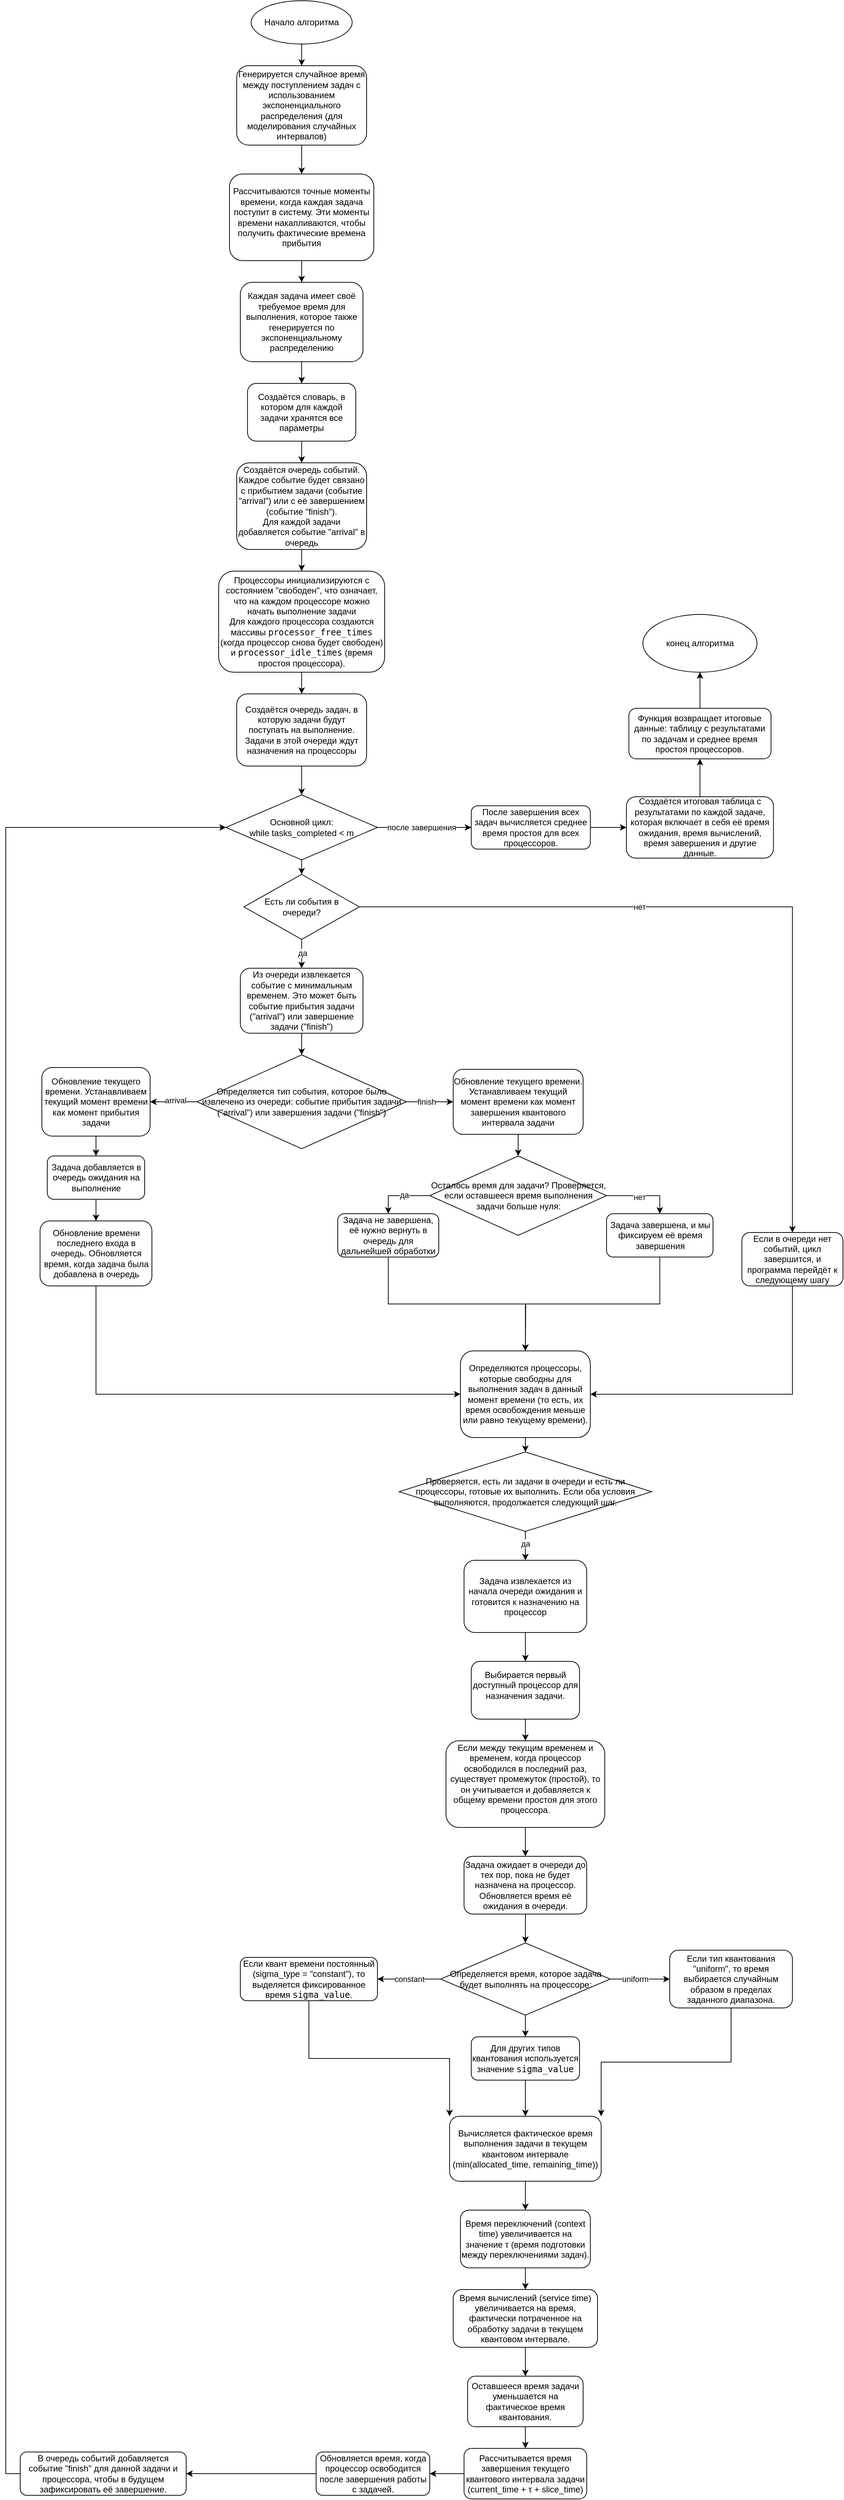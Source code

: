 <mxfile version="26.0.11">
  <diagram name="Страница — 1" id="GBrO1fMy4S7-2p9mx5GE">
    <mxGraphModel dx="2259" dy="822" grid="1" gridSize="10" guides="1" tooltips="1" connect="1" arrows="1" fold="1" page="1" pageScale="1" pageWidth="827" pageHeight="1169" math="0" shadow="0">
      <root>
        <mxCell id="0" />
        <mxCell id="1" parent="0" />
        <mxCell id="3FFpKMN7CzBTacpiuhmd-43" style="edgeStyle=orthogonalEdgeStyle;rounded=0;orthogonalLoop=1;jettySize=auto;html=1;exitX=0.5;exitY=1;exitDx=0;exitDy=0;" edge="1" parent="1" source="3FFpKMN7CzBTacpiuhmd-2" target="3FFpKMN7CzBTacpiuhmd-44">
          <mxGeometry relative="1" as="geometry">
            <mxPoint x="330" y="120" as="targetPoint" />
          </mxGeometry>
        </mxCell>
        <mxCell id="3FFpKMN7CzBTacpiuhmd-2" value="Начало алгоритма" style="ellipse;whiteSpace=wrap;html=1;" vertex="1" parent="1">
          <mxGeometry x="260" y="30" width="140" height="60" as="geometry" />
        </mxCell>
        <mxCell id="3FFpKMN7CzBTacpiuhmd-45" style="edgeStyle=orthogonalEdgeStyle;rounded=0;orthogonalLoop=1;jettySize=auto;html=1;exitX=0.5;exitY=1;exitDx=0;exitDy=0;" edge="1" parent="1" source="3FFpKMN7CzBTacpiuhmd-44" target="3FFpKMN7CzBTacpiuhmd-46">
          <mxGeometry relative="1" as="geometry">
            <mxPoint x="330" y="260" as="targetPoint" />
          </mxGeometry>
        </mxCell>
        <mxCell id="3FFpKMN7CzBTacpiuhmd-44" value="Генерируется случайное время между поступлением задач с использованием экспоненциального распределения (для моделирования случайных интервалов)" style="rounded=1;whiteSpace=wrap;html=1;" vertex="1" parent="1">
          <mxGeometry x="240" y="120" width="180" height="110" as="geometry" />
        </mxCell>
        <mxCell id="3FFpKMN7CzBTacpiuhmd-47" style="edgeStyle=orthogonalEdgeStyle;rounded=0;orthogonalLoop=1;jettySize=auto;html=1;exitX=0.5;exitY=1;exitDx=0;exitDy=0;" edge="1" parent="1" source="3FFpKMN7CzBTacpiuhmd-46" target="3FFpKMN7CzBTacpiuhmd-48">
          <mxGeometry relative="1" as="geometry">
            <mxPoint x="330" y="420" as="targetPoint" />
          </mxGeometry>
        </mxCell>
        <mxCell id="3FFpKMN7CzBTacpiuhmd-46" value="&lt;br&gt;Рассчитываются точные моменты времени, когда каждая задача поступит в систему. Эти моменты времени накапливаются, чтобы получить фактические времена прибытия&lt;div&gt;&lt;br/&gt;&lt;/div&gt;" style="rounded=1;whiteSpace=wrap;html=1;" vertex="1" parent="1">
          <mxGeometry x="230" y="270" width="200" height="120" as="geometry" />
        </mxCell>
        <mxCell id="3FFpKMN7CzBTacpiuhmd-49" style="edgeStyle=orthogonalEdgeStyle;rounded=0;orthogonalLoop=1;jettySize=auto;html=1;exitX=0.5;exitY=1;exitDx=0;exitDy=0;" edge="1" parent="1" source="3FFpKMN7CzBTacpiuhmd-48" target="3FFpKMN7CzBTacpiuhmd-50">
          <mxGeometry relative="1" as="geometry">
            <mxPoint x="330" y="560" as="targetPoint" />
          </mxGeometry>
        </mxCell>
        <mxCell id="3FFpKMN7CzBTacpiuhmd-48" value="Каждая задача имеет своё требуемое время для выполнения, которое также генерируется по экспоненциальному распределению" style="rounded=1;whiteSpace=wrap;html=1;" vertex="1" parent="1">
          <mxGeometry x="245" y="420" width="170" height="110" as="geometry" />
        </mxCell>
        <mxCell id="3FFpKMN7CzBTacpiuhmd-51" style="edgeStyle=orthogonalEdgeStyle;rounded=0;orthogonalLoop=1;jettySize=auto;html=1;" edge="1" parent="1" source="3FFpKMN7CzBTacpiuhmd-50">
          <mxGeometry relative="1" as="geometry">
            <mxPoint x="330" y="670" as="targetPoint" />
          </mxGeometry>
        </mxCell>
        <mxCell id="3FFpKMN7CzBTacpiuhmd-50" value="Создаётся словарь, в котором для каждой задачи хранятся все параметры" style="rounded=1;whiteSpace=wrap;html=1;" vertex="1" parent="1">
          <mxGeometry x="255" y="560" width="150" height="80" as="geometry" />
        </mxCell>
        <mxCell id="3FFpKMN7CzBTacpiuhmd-53" style="edgeStyle=orthogonalEdgeStyle;rounded=0;orthogonalLoop=1;jettySize=auto;html=1;exitX=0.5;exitY=1;exitDx=0;exitDy=0;" edge="1" parent="1" source="3FFpKMN7CzBTacpiuhmd-52" target="3FFpKMN7CzBTacpiuhmd-54">
          <mxGeometry relative="1" as="geometry">
            <mxPoint x="330" y="820" as="targetPoint" />
          </mxGeometry>
        </mxCell>
        <mxCell id="3FFpKMN7CzBTacpiuhmd-52" value="&lt;div&gt;Создаётся очередь событий. Каждое событие будет связано с прибытием задачи (событие &quot;arrival&quot;) или с её завершением (событие &quot;finish&quot;).&lt;/div&gt;&lt;div&gt;Для каждой задачи добавляется событие &quot;arrival&quot; в очередь&lt;/div&gt;" style="rounded=1;whiteSpace=wrap;html=1;" vertex="1" parent="1">
          <mxGeometry x="240" y="670" width="180" height="120" as="geometry" />
        </mxCell>
        <mxCell id="3FFpKMN7CzBTacpiuhmd-55" style="edgeStyle=orthogonalEdgeStyle;rounded=0;orthogonalLoop=1;jettySize=auto;html=1;exitX=0.5;exitY=1;exitDx=0;exitDy=0;" edge="1" parent="1" source="3FFpKMN7CzBTacpiuhmd-54" target="3FFpKMN7CzBTacpiuhmd-56">
          <mxGeometry relative="1" as="geometry">
            <mxPoint x="330" y="990" as="targetPoint" />
          </mxGeometry>
        </mxCell>
        <mxCell id="3FFpKMN7CzBTacpiuhmd-54" value="&lt;div&gt;Процессоры инициализируются с состоянием &quot;свободен&quot;, что означает, что на каждом процессоре можно начать выполнение задачи&lt;/div&gt;&lt;div&gt;Для каждого процессора создаются массивы &lt;code&gt;processor_free_times&lt;/code&gt; (когда процессор снова будет свободен) и &lt;code&gt;processor_idle_times&lt;/code&gt; (время простоя процессора).&lt;/div&gt;" style="rounded=1;whiteSpace=wrap;html=1;" vertex="1" parent="1">
          <mxGeometry x="215" y="820" width="230" height="140" as="geometry" />
        </mxCell>
        <mxCell id="3FFpKMN7CzBTacpiuhmd-57" style="edgeStyle=orthogonalEdgeStyle;rounded=0;orthogonalLoop=1;jettySize=auto;html=1;exitX=0.5;exitY=1;exitDx=0;exitDy=0;" edge="1" parent="1" source="3FFpKMN7CzBTacpiuhmd-56" target="3FFpKMN7CzBTacpiuhmd-58">
          <mxGeometry relative="1" as="geometry">
            <mxPoint x="330" y="1110" as="targetPoint" />
          </mxGeometry>
        </mxCell>
        <mxCell id="3FFpKMN7CzBTacpiuhmd-56" value="Создаётся очередь задач, в которую задачи будут поступать на выполнение. Задачи в этой очереди ждут назначения на процессоры" style="rounded=1;whiteSpace=wrap;html=1;" vertex="1" parent="1">
          <mxGeometry x="240" y="990" width="180" height="100" as="geometry" />
        </mxCell>
        <mxCell id="3FFpKMN7CzBTacpiuhmd-59" style="edgeStyle=orthogonalEdgeStyle;rounded=0;orthogonalLoop=1;jettySize=auto;html=1;exitX=0.5;exitY=1;exitDx=0;exitDy=0;" edge="1" parent="1" source="3FFpKMN7CzBTacpiuhmd-58" target="3FFpKMN7CzBTacpiuhmd-60">
          <mxGeometry relative="1" as="geometry">
            <mxPoint x="330" y="1250" as="targetPoint" />
          </mxGeometry>
        </mxCell>
        <mxCell id="3FFpKMN7CzBTacpiuhmd-134" style="edgeStyle=orthogonalEdgeStyle;rounded=0;orthogonalLoop=1;jettySize=auto;html=1;exitX=1;exitY=0.5;exitDx=0;exitDy=0;" edge="1" parent="1" source="3FFpKMN7CzBTacpiuhmd-58" target="3FFpKMN7CzBTacpiuhmd-136">
          <mxGeometry relative="1" as="geometry">
            <mxPoint x="610" y="1175" as="targetPoint" />
          </mxGeometry>
        </mxCell>
        <mxCell id="3FFpKMN7CzBTacpiuhmd-135" value="после завершения" style="edgeLabel;html=1;align=center;verticalAlign=middle;resizable=0;points=[];" vertex="1" connectable="0" parent="3FFpKMN7CzBTacpiuhmd-134">
          <mxGeometry x="-0.066" relative="1" as="geometry">
            <mxPoint as="offset" />
          </mxGeometry>
        </mxCell>
        <mxCell id="3FFpKMN7CzBTacpiuhmd-58" value="&lt;div&gt;Основной цикл:&lt;/div&gt;&lt;div&gt;while tasks_completed &amp;lt; m&lt;/div&gt;" style="rhombus;whiteSpace=wrap;html=1;" vertex="1" parent="1">
          <mxGeometry x="225" y="1130" width="210" height="90" as="geometry" />
        </mxCell>
        <mxCell id="3FFpKMN7CzBTacpiuhmd-61" style="edgeStyle=orthogonalEdgeStyle;rounded=0;orthogonalLoop=1;jettySize=auto;html=1;exitX=0.5;exitY=1;exitDx=0;exitDy=0;" edge="1" parent="1" source="3FFpKMN7CzBTacpiuhmd-60">
          <mxGeometry relative="1" as="geometry">
            <mxPoint x="330" y="1370" as="targetPoint" />
          </mxGeometry>
        </mxCell>
        <mxCell id="3FFpKMN7CzBTacpiuhmd-62" value="да" style="edgeLabel;html=1;align=center;verticalAlign=middle;resizable=0;points=[];" vertex="1" connectable="0" parent="3FFpKMN7CzBTacpiuhmd-61">
          <mxGeometry x="-0.062" y="1" relative="1" as="geometry">
            <mxPoint as="offset" />
          </mxGeometry>
        </mxCell>
        <mxCell id="3FFpKMN7CzBTacpiuhmd-85" style="edgeStyle=orthogonalEdgeStyle;rounded=0;orthogonalLoop=1;jettySize=auto;html=1;exitX=1;exitY=0.5;exitDx=0;exitDy=0;" edge="1" parent="1" source="3FFpKMN7CzBTacpiuhmd-60" target="3FFpKMN7CzBTacpiuhmd-87">
          <mxGeometry relative="1" as="geometry">
            <mxPoint x="1000" y="1766" as="targetPoint" />
          </mxGeometry>
        </mxCell>
        <mxCell id="3FFpKMN7CzBTacpiuhmd-86" value="нет" style="edgeLabel;html=1;align=center;verticalAlign=middle;resizable=0;points=[];" vertex="1" connectable="0" parent="3FFpKMN7CzBTacpiuhmd-85">
          <mxGeometry x="-0.263" relative="1" as="geometry">
            <mxPoint as="offset" />
          </mxGeometry>
        </mxCell>
        <mxCell id="3FFpKMN7CzBTacpiuhmd-60" value="Есть ли события в очереди?" style="rhombus;whiteSpace=wrap;html=1;" vertex="1" parent="1">
          <mxGeometry x="250" y="1240" width="160" height="90" as="geometry" />
        </mxCell>
        <mxCell id="3FFpKMN7CzBTacpiuhmd-64" style="edgeStyle=orthogonalEdgeStyle;rounded=0;orthogonalLoop=1;jettySize=auto;html=1;exitX=0.5;exitY=1;exitDx=0;exitDy=0;" edge="1" parent="1" source="3FFpKMN7CzBTacpiuhmd-63" target="3FFpKMN7CzBTacpiuhmd-65">
          <mxGeometry relative="1" as="geometry">
            <mxPoint x="330" y="1500" as="targetPoint" />
          </mxGeometry>
        </mxCell>
        <mxCell id="3FFpKMN7CzBTacpiuhmd-63" value="Из очереди извлекается событие с минимальным временем. Это может быть событие прибытия задачи (&quot;arrival&quot;) или завершение задачи (&quot;finish&quot;)" style="rounded=1;whiteSpace=wrap;html=1;" vertex="1" parent="1">
          <mxGeometry x="245" y="1370" width="170" height="90" as="geometry" />
        </mxCell>
        <mxCell id="3FFpKMN7CzBTacpiuhmd-66" style="edgeStyle=orthogonalEdgeStyle;rounded=0;orthogonalLoop=1;jettySize=auto;html=1;exitX=0;exitY=0.5;exitDx=0;exitDy=0;" edge="1" parent="1" source="3FFpKMN7CzBTacpiuhmd-65" target="3FFpKMN7CzBTacpiuhmd-70">
          <mxGeometry relative="1" as="geometry">
            <mxPoint x="100" y="1555" as="targetPoint" />
          </mxGeometry>
        </mxCell>
        <mxCell id="3FFpKMN7CzBTacpiuhmd-67" value="arrival" style="edgeLabel;html=1;align=center;verticalAlign=middle;resizable=0;points=[];" vertex="1" connectable="0" parent="3FFpKMN7CzBTacpiuhmd-66">
          <mxGeometry x="-0.018" y="-1" relative="1" as="geometry">
            <mxPoint x="2" y="-1" as="offset" />
          </mxGeometry>
        </mxCell>
        <mxCell id="3FFpKMN7CzBTacpiuhmd-68" style="edgeStyle=orthogonalEdgeStyle;rounded=0;orthogonalLoop=1;jettySize=auto;html=1;exitX=1;exitY=0.5;exitDx=0;exitDy=0;" edge="1" parent="1" source="3FFpKMN7CzBTacpiuhmd-65" target="3FFpKMN7CzBTacpiuhmd-75">
          <mxGeometry relative="1" as="geometry">
            <mxPoint x="560" y="1555" as="targetPoint" />
          </mxGeometry>
        </mxCell>
        <mxCell id="3FFpKMN7CzBTacpiuhmd-69" value="finish" style="edgeLabel;html=1;align=center;verticalAlign=middle;resizable=0;points=[];" vertex="1" connectable="0" parent="3FFpKMN7CzBTacpiuhmd-68">
          <mxGeometry x="-0.135" relative="1" as="geometry">
            <mxPoint as="offset" />
          </mxGeometry>
        </mxCell>
        <mxCell id="3FFpKMN7CzBTacpiuhmd-65" value="Определяется тип события, которое было извлечено из очереди: событие прибытия задачи (&quot;arrival&quot;) или завершения задачи (&quot;finish&quot;)" style="rhombus;whiteSpace=wrap;html=1;" vertex="1" parent="1">
          <mxGeometry x="185" y="1490" width="290" height="130" as="geometry" />
        </mxCell>
        <mxCell id="3FFpKMN7CzBTacpiuhmd-71" style="edgeStyle=orthogonalEdgeStyle;rounded=0;orthogonalLoop=1;jettySize=auto;html=1;" edge="1" parent="1" source="3FFpKMN7CzBTacpiuhmd-70" target="3FFpKMN7CzBTacpiuhmd-72">
          <mxGeometry relative="1" as="geometry">
            <mxPoint x="45" y="1640" as="targetPoint" />
          </mxGeometry>
        </mxCell>
        <mxCell id="3FFpKMN7CzBTacpiuhmd-70" value="Обновление текущего времени. Устанавливаем текущий момент времени как момент прибытия задачи" style="rounded=1;whiteSpace=wrap;html=1;" vertex="1" parent="1">
          <mxGeometry x="-30" y="1507.5" width="150" height="95" as="geometry" />
        </mxCell>
        <mxCell id="3FFpKMN7CzBTacpiuhmd-73" style="edgeStyle=orthogonalEdgeStyle;rounded=0;orthogonalLoop=1;jettySize=auto;html=1;exitX=0.5;exitY=1;exitDx=0;exitDy=0;" edge="1" parent="1" source="3FFpKMN7CzBTacpiuhmd-72" target="3FFpKMN7CzBTacpiuhmd-74">
          <mxGeometry relative="1" as="geometry">
            <mxPoint x="45" y="1720" as="targetPoint" />
          </mxGeometry>
        </mxCell>
        <mxCell id="3FFpKMN7CzBTacpiuhmd-72" value="Задача добавляется в очередь ожидания на выполнение" style="rounded=1;whiteSpace=wrap;html=1;" vertex="1" parent="1">
          <mxGeometry x="-22.5" y="1630" width="135" height="60" as="geometry" />
        </mxCell>
        <mxCell id="3FFpKMN7CzBTacpiuhmd-91" style="edgeStyle=orthogonalEdgeStyle;rounded=0;orthogonalLoop=1;jettySize=auto;html=1;exitX=0.5;exitY=1;exitDx=0;exitDy=0;entryX=0;entryY=0.5;entryDx=0;entryDy=0;" edge="1" parent="1" source="3FFpKMN7CzBTacpiuhmd-74" target="3FFpKMN7CzBTacpiuhmd-90">
          <mxGeometry relative="1" as="geometry" />
        </mxCell>
        <mxCell id="3FFpKMN7CzBTacpiuhmd-74" value="Обновление времени последнего входа в очередь. Обновляется время, когда задача была добавлена в очередь" style="rounded=1;whiteSpace=wrap;html=1;" vertex="1" parent="1">
          <mxGeometry x="-32.5" y="1720" width="155" height="90" as="geometry" />
        </mxCell>
        <mxCell id="3FFpKMN7CzBTacpiuhmd-76" style="edgeStyle=orthogonalEdgeStyle;rounded=0;orthogonalLoop=1;jettySize=auto;html=1;exitX=0.5;exitY=1;exitDx=0;exitDy=0;" edge="1" parent="1" source="3FFpKMN7CzBTacpiuhmd-75">
          <mxGeometry relative="1" as="geometry">
            <mxPoint x="630" y="1630" as="targetPoint" />
          </mxGeometry>
        </mxCell>
        <mxCell id="3FFpKMN7CzBTacpiuhmd-75" value="Обновление текущего времени. Устанавливаем текущий момент времени как момент завершения квантового интервала задачи" style="rounded=1;whiteSpace=wrap;html=1;" vertex="1" parent="1">
          <mxGeometry x="540" y="1510" width="180" height="90" as="geometry" />
        </mxCell>
        <mxCell id="3FFpKMN7CzBTacpiuhmd-79" style="edgeStyle=orthogonalEdgeStyle;rounded=0;orthogonalLoop=1;jettySize=auto;html=1;exitX=0;exitY=0.5;exitDx=0;exitDy=0;" edge="1" parent="1" source="3FFpKMN7CzBTacpiuhmd-78" target="3FFpKMN7CzBTacpiuhmd-83">
          <mxGeometry relative="1" as="geometry">
            <mxPoint x="480" y="1740" as="targetPoint" />
          </mxGeometry>
        </mxCell>
        <mxCell id="3FFpKMN7CzBTacpiuhmd-80" value="да" style="edgeLabel;html=1;align=center;verticalAlign=middle;resizable=0;points=[];" vertex="1" connectable="0" parent="3FFpKMN7CzBTacpiuhmd-79">
          <mxGeometry x="-0.141" y="-1" relative="1" as="geometry">
            <mxPoint as="offset" />
          </mxGeometry>
        </mxCell>
        <mxCell id="3FFpKMN7CzBTacpiuhmd-81" style="edgeStyle=orthogonalEdgeStyle;rounded=0;orthogonalLoop=1;jettySize=auto;html=1;exitX=1;exitY=0.5;exitDx=0;exitDy=0;" edge="1" parent="1" source="3FFpKMN7CzBTacpiuhmd-78" target="3FFpKMN7CzBTacpiuhmd-84">
          <mxGeometry relative="1" as="geometry">
            <mxPoint x="820" y="1685" as="targetPoint" />
          </mxGeometry>
        </mxCell>
        <mxCell id="3FFpKMN7CzBTacpiuhmd-82" value="нет" style="edgeLabel;html=1;align=center;verticalAlign=middle;resizable=0;points=[];" vertex="1" connectable="0" parent="3FFpKMN7CzBTacpiuhmd-81">
          <mxGeometry x="-0.103" y="-2" relative="1" as="geometry">
            <mxPoint x="1" as="offset" />
          </mxGeometry>
        </mxCell>
        <mxCell id="3FFpKMN7CzBTacpiuhmd-78" value="Осталось время для задачи? Проверяется, если оставшееся время выполнения задачи больше нуля:" style="rhombus;whiteSpace=wrap;html=1;" vertex="1" parent="1">
          <mxGeometry x="507.5" y="1630" width="245" height="110" as="geometry" />
        </mxCell>
        <mxCell id="3FFpKMN7CzBTacpiuhmd-88" style="edgeStyle=orthogonalEdgeStyle;rounded=0;orthogonalLoop=1;jettySize=auto;html=1;exitX=0.5;exitY=1;exitDx=0;exitDy=0;" edge="1" parent="1" source="3FFpKMN7CzBTacpiuhmd-83">
          <mxGeometry relative="1" as="geometry">
            <mxPoint x="640" y="1900" as="targetPoint" />
          </mxGeometry>
        </mxCell>
        <mxCell id="3FFpKMN7CzBTacpiuhmd-83" value="Задача не завершена, её нужно вернуть в очередь для дальнейшей обработки" style="rounded=1;whiteSpace=wrap;html=1;" vertex="1" parent="1">
          <mxGeometry x="380" y="1710" width="140" height="60" as="geometry" />
        </mxCell>
        <mxCell id="3FFpKMN7CzBTacpiuhmd-89" style="edgeStyle=orthogonalEdgeStyle;rounded=0;orthogonalLoop=1;jettySize=auto;html=1;exitX=0.5;exitY=1;exitDx=0;exitDy=0;" edge="1" parent="1" source="3FFpKMN7CzBTacpiuhmd-84" target="3FFpKMN7CzBTacpiuhmd-90">
          <mxGeometry relative="1" as="geometry">
            <mxPoint x="640" y="1900" as="targetPoint" />
          </mxGeometry>
        </mxCell>
        <mxCell id="3FFpKMN7CzBTacpiuhmd-84" value="Задача завершена, и мы фиксируем её время завершения" style="rounded=1;whiteSpace=wrap;html=1;" vertex="1" parent="1">
          <mxGeometry x="752.5" y="1710" width="147.5" height="60" as="geometry" />
        </mxCell>
        <mxCell id="3FFpKMN7CzBTacpiuhmd-92" style="edgeStyle=orthogonalEdgeStyle;rounded=0;orthogonalLoop=1;jettySize=auto;html=1;exitX=0.5;exitY=1;exitDx=0;exitDy=0;entryX=1;entryY=0.5;entryDx=0;entryDy=0;" edge="1" parent="1" source="3FFpKMN7CzBTacpiuhmd-87" target="3FFpKMN7CzBTacpiuhmd-90">
          <mxGeometry relative="1" as="geometry" />
        </mxCell>
        <mxCell id="3FFpKMN7CzBTacpiuhmd-87" value="Если в очереди нет событий, цикл завершится, и программа перейдёт к следующему шагу" style="rounded=1;whiteSpace=wrap;html=1;" vertex="1" parent="1">
          <mxGeometry x="940" y="1736" width="140" height="74" as="geometry" />
        </mxCell>
        <mxCell id="3FFpKMN7CzBTacpiuhmd-93" style="edgeStyle=orthogonalEdgeStyle;rounded=0;orthogonalLoop=1;jettySize=auto;html=1;exitX=0.5;exitY=1;exitDx=0;exitDy=0;" edge="1" parent="1" source="3FFpKMN7CzBTacpiuhmd-90">
          <mxGeometry relative="1" as="geometry">
            <mxPoint x="640" y="2040" as="targetPoint" />
          </mxGeometry>
        </mxCell>
        <mxCell id="3FFpKMN7CzBTacpiuhmd-90" value="Определяются процессоры, которые свободны для выполнения задач в данный момент времени (то есть, их время освобождения меньше или равно текущему времени)." style="rounded=1;whiteSpace=wrap;html=1;" vertex="1" parent="1">
          <mxGeometry x="550" y="1900" width="180" height="120" as="geometry" />
        </mxCell>
        <mxCell id="3FFpKMN7CzBTacpiuhmd-96" style="edgeStyle=orthogonalEdgeStyle;rounded=0;orthogonalLoop=1;jettySize=auto;html=1;exitX=0.5;exitY=1;exitDx=0;exitDy=0;" edge="1" parent="1" source="3FFpKMN7CzBTacpiuhmd-95" target="3FFpKMN7CzBTacpiuhmd-98">
          <mxGeometry relative="1" as="geometry">
            <mxPoint x="640" y="2200" as="targetPoint" />
          </mxGeometry>
        </mxCell>
        <mxCell id="3FFpKMN7CzBTacpiuhmd-97" value="да" style="edgeLabel;html=1;align=center;verticalAlign=middle;resizable=0;points=[];" vertex="1" connectable="0" parent="3FFpKMN7CzBTacpiuhmd-96">
          <mxGeometry x="-0.168" relative="1" as="geometry">
            <mxPoint as="offset" />
          </mxGeometry>
        </mxCell>
        <mxCell id="3FFpKMN7CzBTacpiuhmd-95" value="Проверяется, есть ли задачи в очереди и есть ли процессоры, готовые их выполнить. Если оба условия выполняются, продолжается следующий шаг." style="rhombus;whiteSpace=wrap;html=1;" vertex="1" parent="1">
          <mxGeometry x="465" y="2040" width="350" height="110" as="geometry" />
        </mxCell>
        <mxCell id="3FFpKMN7CzBTacpiuhmd-99" style="edgeStyle=orthogonalEdgeStyle;rounded=0;orthogonalLoop=1;jettySize=auto;html=1;exitX=0.5;exitY=1;exitDx=0;exitDy=0;" edge="1" parent="1" source="3FFpKMN7CzBTacpiuhmd-98" target="3FFpKMN7CzBTacpiuhmd-100">
          <mxGeometry relative="1" as="geometry">
            <mxPoint x="640" y="2320" as="targetPoint" />
          </mxGeometry>
        </mxCell>
        <mxCell id="3FFpKMN7CzBTacpiuhmd-98" value="Задача извлекается из начала очереди ожидания и готовится к назначению на процессор" style="rounded=1;whiteSpace=wrap;html=1;" vertex="1" parent="1">
          <mxGeometry x="555" y="2190" width="170" height="100" as="geometry" />
        </mxCell>
        <mxCell id="3FFpKMN7CzBTacpiuhmd-101" style="edgeStyle=orthogonalEdgeStyle;rounded=0;orthogonalLoop=1;jettySize=auto;html=1;exitX=0.5;exitY=1;exitDx=0;exitDy=0;" edge="1" parent="1" source="3FFpKMN7CzBTacpiuhmd-100" target="3FFpKMN7CzBTacpiuhmd-102">
          <mxGeometry relative="1" as="geometry">
            <mxPoint x="640" y="2440" as="targetPoint" />
          </mxGeometry>
        </mxCell>
        <mxCell id="3FFpKMN7CzBTacpiuhmd-100" value="&#xa;Выбирается первый доступный процессор для назначения задачи.&#xa;&#xa;" style="rounded=1;whiteSpace=wrap;html=1;" vertex="1" parent="1">
          <mxGeometry x="565" y="2330" width="150" height="80" as="geometry" />
        </mxCell>
        <mxCell id="3FFpKMN7CzBTacpiuhmd-103" style="edgeStyle=orthogonalEdgeStyle;rounded=0;orthogonalLoop=1;jettySize=auto;html=1;" edge="1" parent="1" source="3FFpKMN7CzBTacpiuhmd-102" target="3FFpKMN7CzBTacpiuhmd-104">
          <mxGeometry relative="1" as="geometry">
            <mxPoint x="640" y="2590" as="targetPoint" />
          </mxGeometry>
        </mxCell>
        <mxCell id="3FFpKMN7CzBTacpiuhmd-102" value="&#xa;Если между текущим временем и временем, когда процессор освободился в последний раз, существует промежуток (простой), то он учитывается и добавляется к общему времени простоя для этого процессора.&#xa;&#xa;" style="rounded=1;whiteSpace=wrap;html=1;" vertex="1" parent="1">
          <mxGeometry x="530" y="2440" width="220" height="120" as="geometry" />
        </mxCell>
        <mxCell id="3FFpKMN7CzBTacpiuhmd-105" style="edgeStyle=orthogonalEdgeStyle;rounded=0;orthogonalLoop=1;jettySize=auto;html=1;" edge="1" parent="1" source="3FFpKMN7CzBTacpiuhmd-104" target="3FFpKMN7CzBTacpiuhmd-108">
          <mxGeometry relative="1" as="geometry">
            <mxPoint x="640" y="2710" as="targetPoint" />
          </mxGeometry>
        </mxCell>
        <mxCell id="3FFpKMN7CzBTacpiuhmd-104" value="Задача ожидает в очереди до тех пор, пока не будет назначена на процессор. Обновляется время её ожидания в очереди." style="rounded=1;whiteSpace=wrap;html=1;" vertex="1" parent="1">
          <mxGeometry x="555" y="2600" width="170" height="80" as="geometry" />
        </mxCell>
        <mxCell id="3FFpKMN7CzBTacpiuhmd-109" value="constant" style="edgeStyle=orthogonalEdgeStyle;rounded=0;orthogonalLoop=1;jettySize=auto;html=1;exitX=0;exitY=0.5;exitDx=0;exitDy=0;" edge="1" parent="1" source="3FFpKMN7CzBTacpiuhmd-108" target="3FFpKMN7CzBTacpiuhmd-110">
          <mxGeometry relative="1" as="geometry">
            <mxPoint x="470" y="2770" as="targetPoint" />
          </mxGeometry>
        </mxCell>
        <mxCell id="3FFpKMN7CzBTacpiuhmd-111" style="edgeStyle=orthogonalEdgeStyle;rounded=0;orthogonalLoop=1;jettySize=auto;html=1;exitX=1;exitY=0.5;exitDx=0;exitDy=0;" edge="1" parent="1" source="3FFpKMN7CzBTacpiuhmd-108" target="3FFpKMN7CzBTacpiuhmd-112">
          <mxGeometry relative="1" as="geometry">
            <mxPoint x="820" y="2770" as="targetPoint" />
          </mxGeometry>
        </mxCell>
        <mxCell id="3FFpKMN7CzBTacpiuhmd-113" value="uniform" style="edgeLabel;html=1;align=center;verticalAlign=middle;resizable=0;points=[];" vertex="1" connectable="0" parent="3FFpKMN7CzBTacpiuhmd-111">
          <mxGeometry x="-0.188" relative="1" as="geometry">
            <mxPoint x="1" as="offset" />
          </mxGeometry>
        </mxCell>
        <mxCell id="3FFpKMN7CzBTacpiuhmd-114" style="edgeStyle=orthogonalEdgeStyle;rounded=0;orthogonalLoop=1;jettySize=auto;html=1;exitX=0.5;exitY=1;exitDx=0;exitDy=0;" edge="1" parent="1" source="3FFpKMN7CzBTacpiuhmd-108" target="3FFpKMN7CzBTacpiuhmd-115">
          <mxGeometry relative="1" as="geometry">
            <mxPoint x="640" y="2850" as="targetPoint" />
          </mxGeometry>
        </mxCell>
        <mxCell id="3FFpKMN7CzBTacpiuhmd-108" value="Определяется время, которое задача будет выполнять на процессоре:" style="rhombus;whiteSpace=wrap;html=1;" vertex="1" parent="1">
          <mxGeometry x="522.5" y="2720" width="235" height="100" as="geometry" />
        </mxCell>
        <mxCell id="3FFpKMN7CzBTacpiuhmd-118" style="edgeStyle=orthogonalEdgeStyle;rounded=0;orthogonalLoop=1;jettySize=auto;html=1;exitX=0.5;exitY=1;exitDx=0;exitDy=0;entryX=0;entryY=0;entryDx=0;entryDy=0;" edge="1" parent="1" source="3FFpKMN7CzBTacpiuhmd-110" target="3FFpKMN7CzBTacpiuhmd-116">
          <mxGeometry relative="1" as="geometry" />
        </mxCell>
        <mxCell id="3FFpKMN7CzBTacpiuhmd-110" value="Если квант времени постоянный (sigma_type = &quot;constant&quot;), то выделяется фиксированное время &lt;code&gt;sigma_value&lt;/code&gt;." style="rounded=1;whiteSpace=wrap;html=1;" vertex="1" parent="1">
          <mxGeometry x="245" y="2740" width="190" height="60" as="geometry" />
        </mxCell>
        <mxCell id="3FFpKMN7CzBTacpiuhmd-119" style="edgeStyle=orthogonalEdgeStyle;rounded=0;orthogonalLoop=1;jettySize=auto;html=1;exitX=0.5;exitY=1;exitDx=0;exitDy=0;entryX=1;entryY=0;entryDx=0;entryDy=0;" edge="1" parent="1" source="3FFpKMN7CzBTacpiuhmd-112" target="3FFpKMN7CzBTacpiuhmd-116">
          <mxGeometry relative="1" as="geometry" />
        </mxCell>
        <mxCell id="3FFpKMN7CzBTacpiuhmd-112" value="Если тип квантования &quot;uniform&quot;, то время выбирается случайным образом в пределах заданного диапазона." style="rounded=1;whiteSpace=wrap;html=1;" vertex="1" parent="1">
          <mxGeometry x="840" y="2730" width="170" height="80" as="geometry" />
        </mxCell>
        <mxCell id="3FFpKMN7CzBTacpiuhmd-117" style="edgeStyle=orthogonalEdgeStyle;rounded=0;orthogonalLoop=1;jettySize=auto;html=1;exitX=0.5;exitY=1;exitDx=0;exitDy=0;entryX=0.5;entryY=0;entryDx=0;entryDy=0;" edge="1" parent="1" source="3FFpKMN7CzBTacpiuhmd-115" target="3FFpKMN7CzBTacpiuhmd-116">
          <mxGeometry relative="1" as="geometry" />
        </mxCell>
        <mxCell id="3FFpKMN7CzBTacpiuhmd-115" value="Для других типов квантования используется значение &lt;code&gt;sigma_value&lt;/code&gt;" style="rounded=1;whiteSpace=wrap;html=1;" vertex="1" parent="1">
          <mxGeometry x="565" y="2850" width="150" height="60" as="geometry" />
        </mxCell>
        <mxCell id="3FFpKMN7CzBTacpiuhmd-120" style="edgeStyle=orthogonalEdgeStyle;rounded=0;orthogonalLoop=1;jettySize=auto;html=1;exitX=0.5;exitY=1;exitDx=0;exitDy=0;" edge="1" parent="1" source="3FFpKMN7CzBTacpiuhmd-116" target="3FFpKMN7CzBTacpiuhmd-121">
          <mxGeometry relative="1" as="geometry">
            <mxPoint x="640" y="3090" as="targetPoint" />
          </mxGeometry>
        </mxCell>
        <mxCell id="3FFpKMN7CzBTacpiuhmd-116" value="Вычисляется фактическое время выполнения задачи в текущем квантовом интервале (min(allocated_time, remaining_time))" style="rounded=1;whiteSpace=wrap;html=1;" vertex="1" parent="1">
          <mxGeometry x="535" y="2960" width="210" height="90" as="geometry" />
        </mxCell>
        <mxCell id="3FFpKMN7CzBTacpiuhmd-122" style="edgeStyle=orthogonalEdgeStyle;rounded=0;orthogonalLoop=1;jettySize=auto;html=1;" edge="1" parent="1" source="3FFpKMN7CzBTacpiuhmd-121" target="3FFpKMN7CzBTacpiuhmd-123">
          <mxGeometry relative="1" as="geometry">
            <mxPoint x="640" y="3200" as="targetPoint" />
          </mxGeometry>
        </mxCell>
        <mxCell id="3FFpKMN7CzBTacpiuhmd-121" value="Время переключений (context time) увеличивается на значение τ (время подготовки между переключениями задач)." style="rounded=1;whiteSpace=wrap;html=1;" vertex="1" parent="1">
          <mxGeometry x="550" y="3090" width="180" height="80" as="geometry" />
        </mxCell>
        <mxCell id="3FFpKMN7CzBTacpiuhmd-124" style="edgeStyle=orthogonalEdgeStyle;rounded=0;orthogonalLoop=1;jettySize=auto;html=1;" edge="1" parent="1" source="3FFpKMN7CzBTacpiuhmd-123" target="3FFpKMN7CzBTacpiuhmd-125">
          <mxGeometry relative="1" as="geometry">
            <mxPoint x="640" y="3310" as="targetPoint" />
          </mxGeometry>
        </mxCell>
        <mxCell id="3FFpKMN7CzBTacpiuhmd-123" value="Время вычислений (service time) увеличивается на время, фактически потраченное на обработку задачи в текущем квантовом интервале." style="rounded=1;whiteSpace=wrap;html=1;" vertex="1" parent="1">
          <mxGeometry x="540" y="3200" width="200" height="80" as="geometry" />
        </mxCell>
        <mxCell id="3FFpKMN7CzBTacpiuhmd-126" style="edgeStyle=orthogonalEdgeStyle;rounded=0;orthogonalLoop=1;jettySize=auto;html=1;" edge="1" parent="1" source="3FFpKMN7CzBTacpiuhmd-125" target="3FFpKMN7CzBTacpiuhmd-127">
          <mxGeometry relative="1" as="geometry">
            <mxPoint x="640" y="3430" as="targetPoint" />
          </mxGeometry>
        </mxCell>
        <mxCell id="3FFpKMN7CzBTacpiuhmd-125" value="Оставшееся время задачи уменьшается на фактическое время квантования." style="rounded=1;whiteSpace=wrap;html=1;" vertex="1" parent="1">
          <mxGeometry x="560" y="3320" width="160" height="70" as="geometry" />
        </mxCell>
        <mxCell id="3FFpKMN7CzBTacpiuhmd-128" style="edgeStyle=orthogonalEdgeStyle;rounded=0;orthogonalLoop=1;jettySize=auto;html=1;" edge="1" parent="1" source="3FFpKMN7CzBTacpiuhmd-127" target="3FFpKMN7CzBTacpiuhmd-129">
          <mxGeometry relative="1" as="geometry">
            <mxPoint x="480" y="3455" as="targetPoint" />
          </mxGeometry>
        </mxCell>
        <mxCell id="3FFpKMN7CzBTacpiuhmd-127" value="Рассчитывается время завершения текущего квантового интервала задачи (current_time + τ + slice_time)" style="rounded=1;whiteSpace=wrap;html=1;" vertex="1" parent="1">
          <mxGeometry x="555" y="3420" width="170" height="70" as="geometry" />
        </mxCell>
        <mxCell id="3FFpKMN7CzBTacpiuhmd-130" style="edgeStyle=orthogonalEdgeStyle;rounded=0;orthogonalLoop=1;jettySize=auto;html=1;" edge="1" parent="1" source="3FFpKMN7CzBTacpiuhmd-129" target="3FFpKMN7CzBTacpiuhmd-131">
          <mxGeometry relative="1" as="geometry">
            <mxPoint x="300" y="3455" as="targetPoint" />
          </mxGeometry>
        </mxCell>
        <mxCell id="3FFpKMN7CzBTacpiuhmd-129" value="Обновляется время, когда процессор освободится после завершения работы с задачей." style="rounded=1;whiteSpace=wrap;html=1;" vertex="1" parent="1">
          <mxGeometry x="350" y="3425" width="157.5" height="60" as="geometry" />
        </mxCell>
        <mxCell id="3FFpKMN7CzBTacpiuhmd-132" style="edgeStyle=orthogonalEdgeStyle;rounded=0;orthogonalLoop=1;jettySize=auto;html=1;entryX=0;entryY=0.5;entryDx=0;entryDy=0;exitX=0;exitY=0.5;exitDx=0;exitDy=0;" edge="1" parent="1" source="3FFpKMN7CzBTacpiuhmd-131" target="3FFpKMN7CzBTacpiuhmd-58">
          <mxGeometry relative="1" as="geometry">
            <mxPoint x="-120" y="1280" as="targetPoint" />
          </mxGeometry>
        </mxCell>
        <mxCell id="3FFpKMN7CzBTacpiuhmd-131" value="В очередь событий добавляется событие &quot;finish&quot; для данной задачи и процессора, чтобы в будущем зафиксировать её завершение." style="rounded=1;whiteSpace=wrap;html=1;" vertex="1" parent="1">
          <mxGeometry x="-60" y="3425" width="230" height="60" as="geometry" />
        </mxCell>
        <mxCell id="3FFpKMN7CzBTacpiuhmd-137" style="edgeStyle=orthogonalEdgeStyle;rounded=0;orthogonalLoop=1;jettySize=auto;html=1;" edge="1" parent="1" source="3FFpKMN7CzBTacpiuhmd-136" target="3FFpKMN7CzBTacpiuhmd-138">
          <mxGeometry relative="1" as="geometry">
            <mxPoint x="780" y="1175" as="targetPoint" />
          </mxGeometry>
        </mxCell>
        <mxCell id="3FFpKMN7CzBTacpiuhmd-136" value="После завершения всех задач вычисляется среднее время простоя для всех процессоров." style="rounded=1;whiteSpace=wrap;html=1;" vertex="1" parent="1">
          <mxGeometry x="565" y="1145" width="165" height="60" as="geometry" />
        </mxCell>
        <mxCell id="3FFpKMN7CzBTacpiuhmd-139" style="edgeStyle=orthogonalEdgeStyle;rounded=0;orthogonalLoop=1;jettySize=auto;html=1;" edge="1" parent="1" source="3FFpKMN7CzBTacpiuhmd-138" target="3FFpKMN7CzBTacpiuhmd-140">
          <mxGeometry relative="1" as="geometry">
            <mxPoint x="881.875" y="1080" as="targetPoint" />
          </mxGeometry>
        </mxCell>
        <mxCell id="3FFpKMN7CzBTacpiuhmd-138" value="Создаётся итоговая таблица с результатами по каждой задаче, которая включает в себя её время ожидания, время вычислений, время завершения и другие данные." style="rounded=1;whiteSpace=wrap;html=1;" vertex="1" parent="1">
          <mxGeometry x="780" y="1132.5" width="203.75" height="85" as="geometry" />
        </mxCell>
        <mxCell id="3FFpKMN7CzBTacpiuhmd-141" style="edgeStyle=orthogonalEdgeStyle;rounded=0;orthogonalLoop=1;jettySize=auto;html=1;" edge="1" parent="1" source="3FFpKMN7CzBTacpiuhmd-140" target="3FFpKMN7CzBTacpiuhmd-142">
          <mxGeometry relative="1" as="geometry">
            <mxPoint x="881.875" y="960" as="targetPoint" />
          </mxGeometry>
        </mxCell>
        <mxCell id="3FFpKMN7CzBTacpiuhmd-140" value="Функция возвращает итоговые данные: таблицу с результатами по задачам и среднее время простоя процессоров." style="rounded=1;whiteSpace=wrap;html=1;" vertex="1" parent="1">
          <mxGeometry x="783.37" y="1010" width="197.01" height="70" as="geometry" />
        </mxCell>
        <mxCell id="3FFpKMN7CzBTacpiuhmd-142" value="конец алгоритма" style="ellipse;whiteSpace=wrap;html=1;" vertex="1" parent="1">
          <mxGeometry x="802.81" y="880" width="158.13" height="80" as="geometry" />
        </mxCell>
      </root>
    </mxGraphModel>
  </diagram>
</mxfile>
